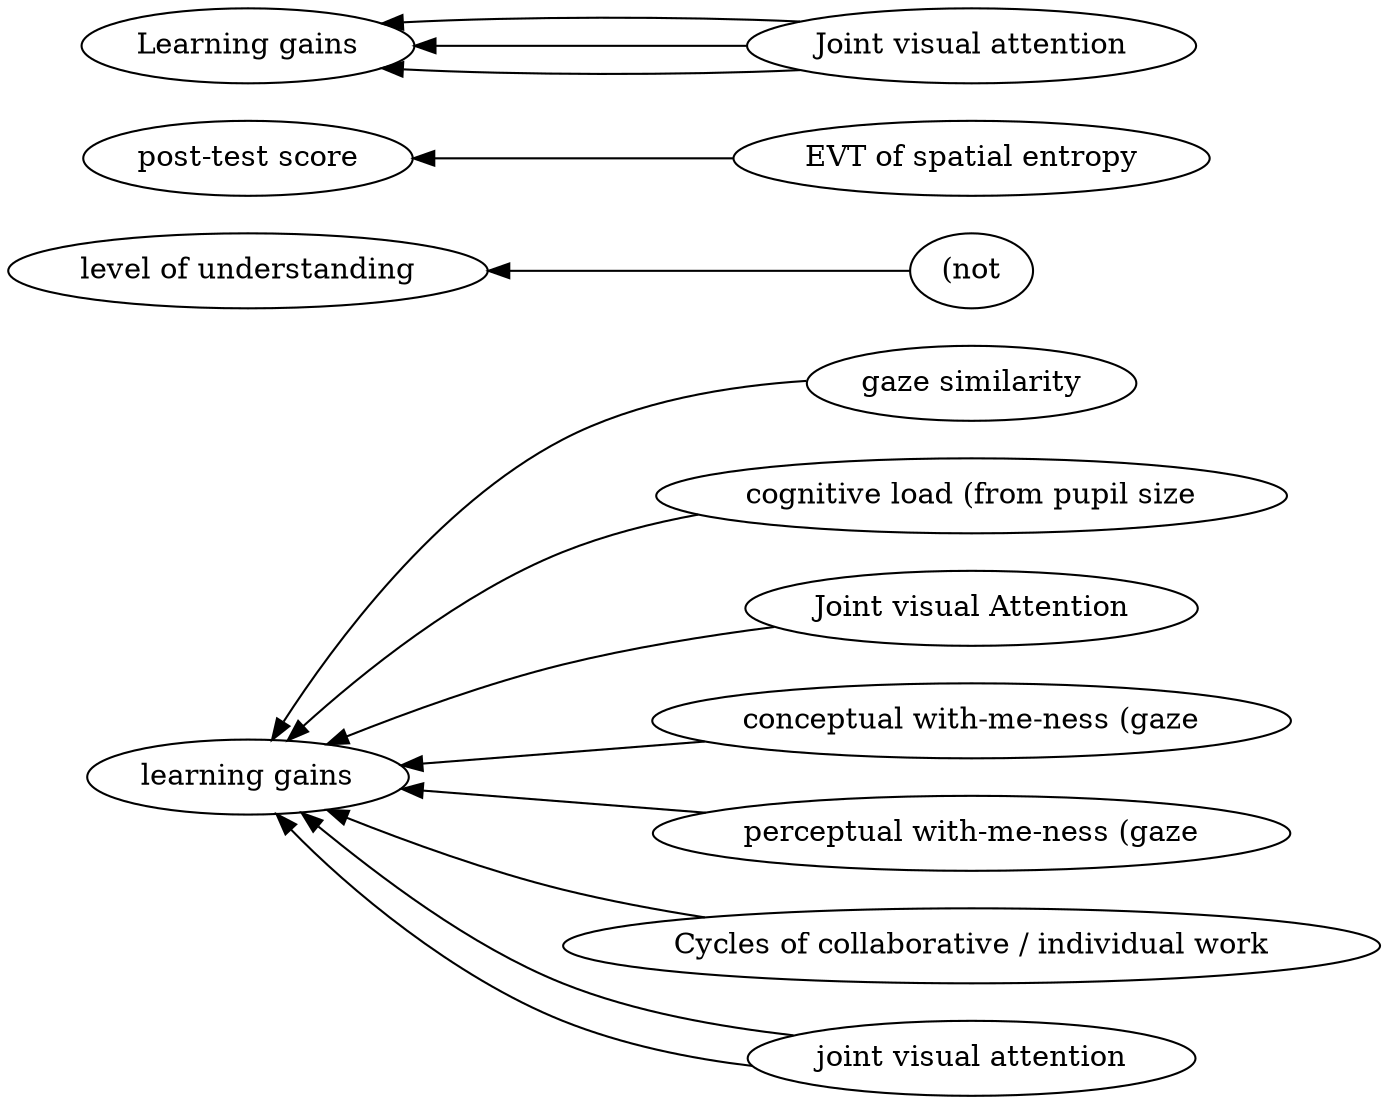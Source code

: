 digraph Test {
	rankdir=RL
	size="15,15"
	overlap=false
	splines=true
	{rank=same; "gaze similarity" "cognitive load (from pupil size" "Joint visual Attention" "(not" "conceptual with-me-ness (gaze" "EVT of spatial entropy" "perceptual with-me-ness (gaze" "Joint visual attention" "Cycles of collaborative / individual work" "joint visual attention";}
	{rank=same; "Learning gains" "level of understanding" "learning gains" "post-test score";}
	"perceptual with-me-ness (gaze" [href="https://scholar.google.com/scholar?hl=en&q=Looking%20AT%20versus%20Looking%20THROUGH:%20A%20Dual%20Eye-tracking%20Study%20in%20MOOC%20Context"]
	"perceptual with-me-ness (gaze" -> "learning gains"
	"conceptual with-me-ness (gaze" [href="https://scholar.google.com/scholar?hl=en&q=Looking%20AT%20versus%20Looking%20THROUGH:%20A%20Dual%20Eye-tracking%20Study%20in%20MOOC%20Context"]
	"conceptual with-me-ness (gaze" -> "learning gains"
	"gaze similarity" [href="https://scholar.google.com/scholar?hl=en&q=Looking%20AT%20versus%20Looking%20THROUGH:%20A%20Dual%20Eye-tracking%20Study%20in%20MOOC%20Context"]
	"gaze similarity" -> "learning gains"
	"(not" [href="https://scholar.google.com/scholar?hl=en&q=Dual%20Gaze%20as%20a%20Proxy%20for%20Collaboration%20in%20Informal%20Learning"]
	"(not" -> "level of understanding"
	"Joint visual attention" [href="https://scholar.google.com/scholar?hl=en&q=Using%20Eye-Tracking%20Technology%20to%20Support%20Visual%20Coordination%20in%20Collaborative%20Problem-Solving%20Groups"]
	"Joint visual attention" -> "Learning gains"
	"Joint visual attention" [href="https://scholar.google.com/scholar?hl=en&q=The%20Effect%20of%20Mutual%20Gaze%20Perception%20on%20Students’%20Verbal%20Coordination"]
	"Joint visual attention" -> "Learning gains"
	"Joint visual attention" [href="https://scholar.google.com/scholar?hl=en&q=Detecting%20Collaborative%20Dynamics%20Using%20Mobile%20Eye-Trackers"]
	"Joint visual attention" -> "Learning gains"
	"Cycles of collaborative / individual work" [href="https://scholar.google.com/scholar?hl=en&q=Leveraging%20Mobile%20Eye-Trackers%20to%20Capture%20Joint%20Visual%20Attention%20in%20Co-Located%20Collaborative%20Learning"]
	"Cycles of collaborative / individual work" -> "learning gains"
	"Joint visual Attention" [href="https://scholar.google.com/scholar?hl=en&q=Using%20Mobile%20Eye-Trackers%20to%20Unpack%20the%20Perceptual%20Benefits%20of%20a%20Tangible%20User%20Interface%20for%20Collaborative%20Learning"]
	"Joint visual Attention" -> "learning gains"
	"EVT of spatial entropy" [href="https://scholar.google.com/scholar?hl=en&q=An%20Alternate%20Statistical%20Lens%20to%20Look%20at%20Collaboration%20Data:%20Extreme%20Value%20Theory"]
	"EVT of spatial entropy" -> "post-test score"
	"joint visual attention" [href="https://scholar.google.com/scholar?hl=en&q=3D%20Tangibles%20Facilitate%20Joint%20Visual%20Attention%20in%20Dyads"]
	"joint visual attention" -> "learning gains"
	"joint visual attention" [href="https://scholar.google.com/scholar?hl=en&q=Real-time%20mutual%20gaze%20perception"]
	"joint visual attention" -> "learning gains"
	"cognitive load (from pupil size" [href="https://scholar.google.com/scholar?hl=en&q=Real-time%20mutual%20gaze%20perception"]
	"cognitive load (from pupil size" -> "learning gains"
}
